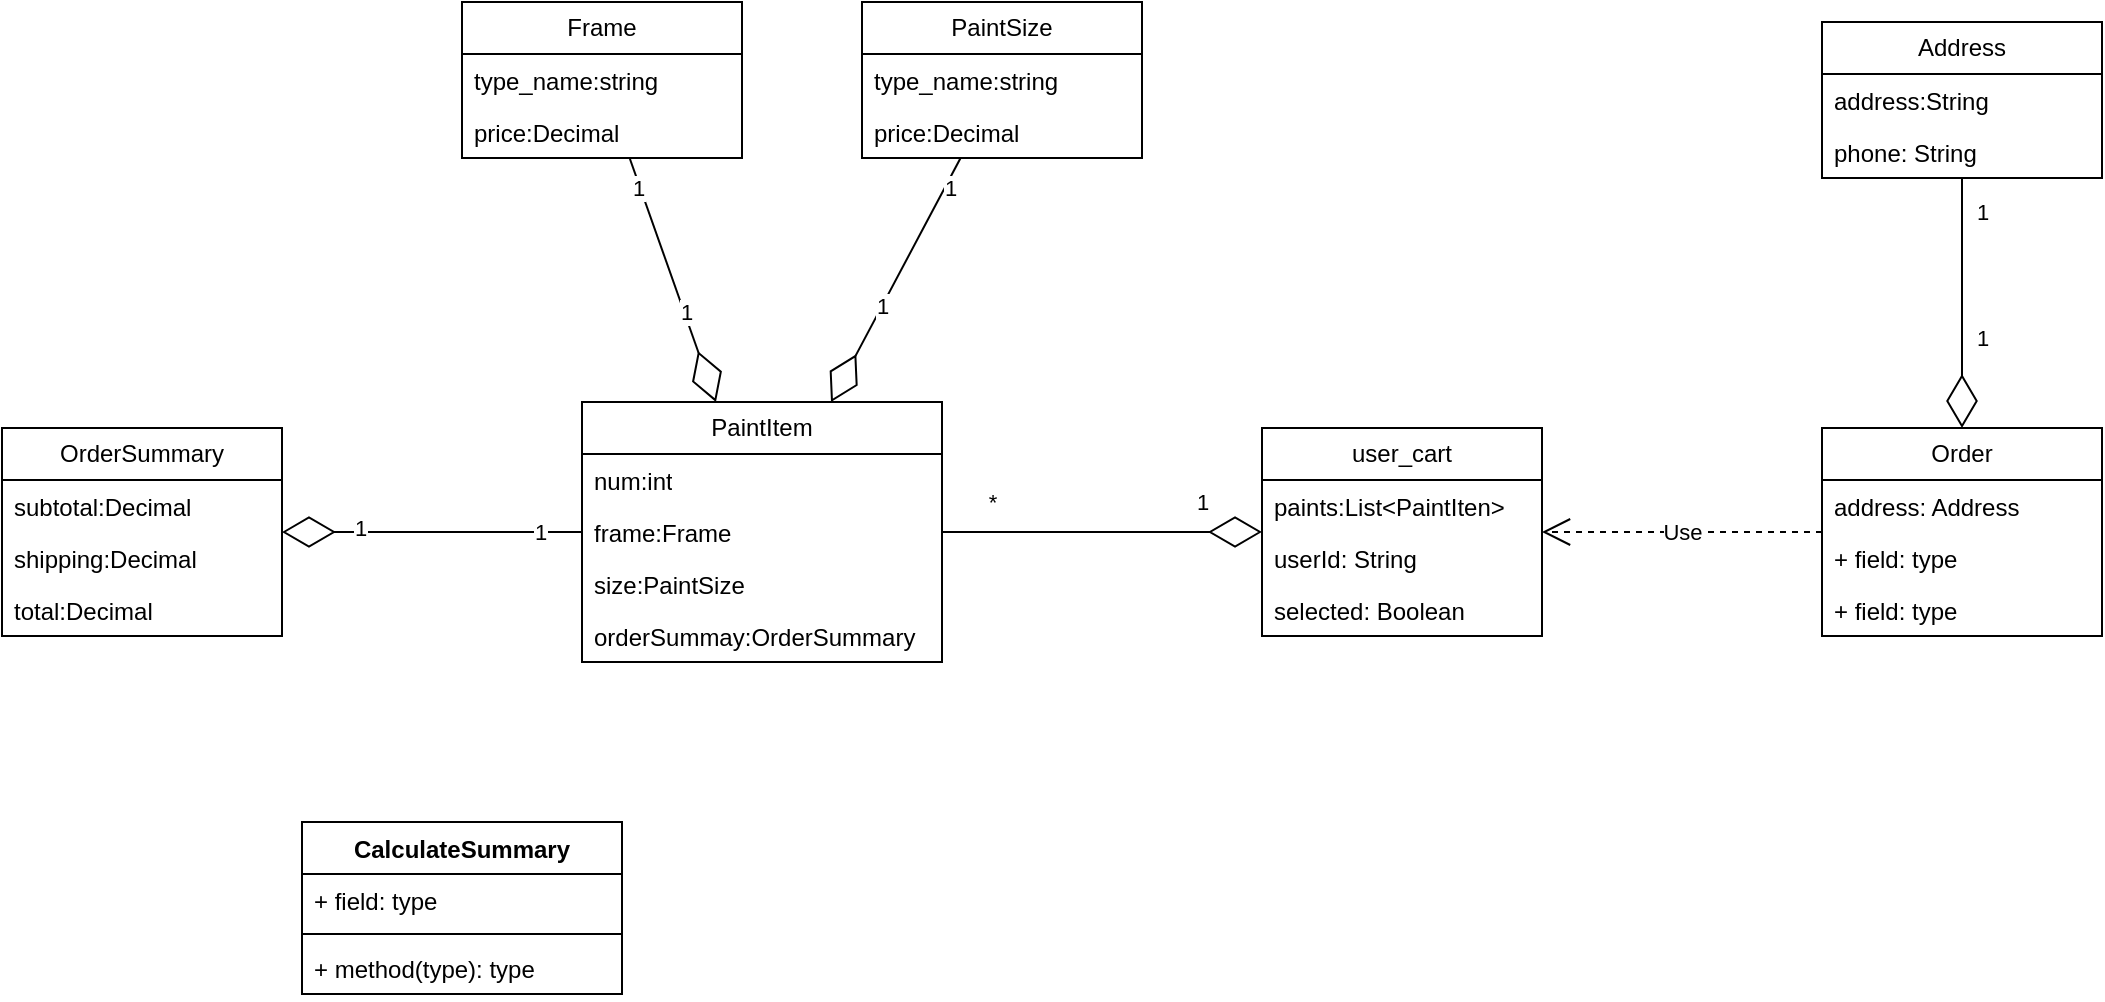 <mxfile version="21.3.2" type="github">
  <diagram name="第 1 页" id="hnJGvBL3xxOrhPmkCJRv">
    <mxGraphModel dx="2501" dy="764" grid="1" gridSize="10" guides="1" tooltips="1" connect="1" arrows="1" fold="1" page="1" pageScale="1" pageWidth="827" pageHeight="1169" math="0" shadow="0">
      <root>
        <mxCell id="0" />
        <mxCell id="1" parent="0" />
        <mxCell id="ORkjWtwUSQEM9D3xqnx5-6" value="Frame" style="swimlane;fontStyle=0;childLayout=stackLayout;horizontal=1;startSize=26;fillColor=none;horizontalStack=0;resizeParent=1;resizeParentMax=0;resizeLast=0;collapsible=1;marginBottom=0;whiteSpace=wrap;html=1;" vertex="1" parent="1">
          <mxGeometry x="30" y="200" width="140" height="78" as="geometry" />
        </mxCell>
        <mxCell id="ORkjWtwUSQEM9D3xqnx5-7" value="type_name:string" style="text;strokeColor=none;fillColor=none;align=left;verticalAlign=top;spacingLeft=4;spacingRight=4;overflow=hidden;rotatable=0;points=[[0,0.5],[1,0.5]];portConstraint=eastwest;whiteSpace=wrap;html=1;" vertex="1" parent="ORkjWtwUSQEM9D3xqnx5-6">
          <mxGeometry y="26" width="140" height="26" as="geometry" />
        </mxCell>
        <mxCell id="ORkjWtwUSQEM9D3xqnx5-8" value="price:Decimal" style="text;strokeColor=none;fillColor=none;align=left;verticalAlign=top;spacingLeft=4;spacingRight=4;overflow=hidden;rotatable=0;points=[[0,0.5],[1,0.5]];portConstraint=eastwest;whiteSpace=wrap;html=1;" vertex="1" parent="ORkjWtwUSQEM9D3xqnx5-6">
          <mxGeometry y="52" width="140" height="26" as="geometry" />
        </mxCell>
        <mxCell id="ORkjWtwUSQEM9D3xqnx5-10" value="PaintSize" style="swimlane;fontStyle=0;childLayout=stackLayout;horizontal=1;startSize=26;fillColor=none;horizontalStack=0;resizeParent=1;resizeParentMax=0;resizeLast=0;collapsible=1;marginBottom=0;whiteSpace=wrap;html=1;" vertex="1" parent="1">
          <mxGeometry x="230" y="200" width="140" height="78" as="geometry" />
        </mxCell>
        <mxCell id="ORkjWtwUSQEM9D3xqnx5-11" value="type_name:string" style="text;strokeColor=none;fillColor=none;align=left;verticalAlign=top;spacingLeft=4;spacingRight=4;overflow=hidden;rotatable=0;points=[[0,0.5],[1,0.5]];portConstraint=eastwest;whiteSpace=wrap;html=1;" vertex="1" parent="ORkjWtwUSQEM9D3xqnx5-10">
          <mxGeometry y="26" width="140" height="26" as="geometry" />
        </mxCell>
        <mxCell id="ORkjWtwUSQEM9D3xqnx5-12" value="price:Decimal" style="text;strokeColor=none;fillColor=none;align=left;verticalAlign=top;spacingLeft=4;spacingRight=4;overflow=hidden;rotatable=0;points=[[0,0.5],[1,0.5]];portConstraint=eastwest;whiteSpace=wrap;html=1;" vertex="1" parent="ORkjWtwUSQEM9D3xqnx5-10">
          <mxGeometry y="52" width="140" height="26" as="geometry" />
        </mxCell>
        <mxCell id="ORkjWtwUSQEM9D3xqnx5-13" value="PaintItem" style="swimlane;fontStyle=0;childLayout=stackLayout;horizontal=1;startSize=26;fillColor=none;horizontalStack=0;resizeParent=1;resizeParentMax=0;resizeLast=0;collapsible=1;marginBottom=0;whiteSpace=wrap;html=1;" vertex="1" parent="1">
          <mxGeometry x="90" y="400" width="180" height="130" as="geometry" />
        </mxCell>
        <mxCell id="ORkjWtwUSQEM9D3xqnx5-14" value="num:int" style="text;strokeColor=none;fillColor=none;align=left;verticalAlign=top;spacingLeft=4;spacingRight=4;overflow=hidden;rotatable=0;points=[[0,0.5],[1,0.5]];portConstraint=eastwest;whiteSpace=wrap;html=1;" vertex="1" parent="ORkjWtwUSQEM9D3xqnx5-13">
          <mxGeometry y="26" width="180" height="26" as="geometry" />
        </mxCell>
        <mxCell id="ORkjWtwUSQEM9D3xqnx5-15" value="frame:Frame" style="text;strokeColor=none;fillColor=none;align=left;verticalAlign=top;spacingLeft=4;spacingRight=4;overflow=hidden;rotatable=0;points=[[0,0.5],[1,0.5]];portConstraint=eastwest;whiteSpace=wrap;html=1;" vertex="1" parent="ORkjWtwUSQEM9D3xqnx5-13">
          <mxGeometry y="52" width="180" height="26" as="geometry" />
        </mxCell>
        <mxCell id="ORkjWtwUSQEM9D3xqnx5-16" value="size:PaintSize" style="text;strokeColor=none;fillColor=none;align=left;verticalAlign=top;spacingLeft=4;spacingRight=4;overflow=hidden;rotatable=0;points=[[0,0.5],[1,0.5]];portConstraint=eastwest;whiteSpace=wrap;html=1;" vertex="1" parent="ORkjWtwUSQEM9D3xqnx5-13">
          <mxGeometry y="78" width="180" height="26" as="geometry" />
        </mxCell>
        <mxCell id="ORkjWtwUSQEM9D3xqnx5-28" value="orderSummay:OrderSummary" style="text;strokeColor=none;fillColor=none;align=left;verticalAlign=top;spacingLeft=4;spacingRight=4;overflow=hidden;rotatable=0;points=[[0,0.5],[1,0.5]];portConstraint=eastwest;whiteSpace=wrap;html=1;" vertex="1" parent="ORkjWtwUSQEM9D3xqnx5-13">
          <mxGeometry y="104" width="180" height="26" as="geometry" />
        </mxCell>
        <mxCell id="ORkjWtwUSQEM9D3xqnx5-19" value="user_cart" style="swimlane;fontStyle=0;childLayout=stackLayout;horizontal=1;startSize=26;fillColor=none;horizontalStack=0;resizeParent=1;resizeParentMax=0;resizeLast=0;collapsible=1;marginBottom=0;whiteSpace=wrap;html=1;" vertex="1" parent="1">
          <mxGeometry x="430" y="413" width="140" height="104" as="geometry" />
        </mxCell>
        <mxCell id="ORkjWtwUSQEM9D3xqnx5-20" value="paints:List&amp;lt;PaintIten&amp;gt;" style="text;strokeColor=none;fillColor=none;align=left;verticalAlign=top;spacingLeft=4;spacingRight=4;overflow=hidden;rotatable=0;points=[[0,0.5],[1,0.5]];portConstraint=eastwest;whiteSpace=wrap;html=1;" vertex="1" parent="ORkjWtwUSQEM9D3xqnx5-19">
          <mxGeometry y="26" width="140" height="26" as="geometry" />
        </mxCell>
        <mxCell id="ORkjWtwUSQEM9D3xqnx5-21" value="userId: String" style="text;strokeColor=none;fillColor=none;align=left;verticalAlign=top;spacingLeft=4;spacingRight=4;overflow=hidden;rotatable=0;points=[[0,0.5],[1,0.5]];portConstraint=eastwest;whiteSpace=wrap;html=1;" vertex="1" parent="ORkjWtwUSQEM9D3xqnx5-19">
          <mxGeometry y="52" width="140" height="26" as="geometry" />
        </mxCell>
        <mxCell id="ORkjWtwUSQEM9D3xqnx5-29" value="selected: Boolean" style="text;strokeColor=none;fillColor=none;align=left;verticalAlign=top;spacingLeft=4;spacingRight=4;overflow=hidden;rotatable=0;points=[[0,0.5],[1,0.5]];portConstraint=eastwest;whiteSpace=wrap;html=1;" vertex="1" parent="ORkjWtwUSQEM9D3xqnx5-19">
          <mxGeometry y="78" width="140" height="26" as="geometry" />
        </mxCell>
        <mxCell id="ORkjWtwUSQEM9D3xqnx5-25" value="" style="endArrow=diamondThin;endFill=0;endSize=24;html=1;rounded=0;" edge="1" parent="1" source="ORkjWtwUSQEM9D3xqnx5-10" target="ORkjWtwUSQEM9D3xqnx5-13">
          <mxGeometry width="160" relative="1" as="geometry">
            <mxPoint x="310" y="560" as="sourcePoint" />
            <mxPoint x="470" y="560" as="targetPoint" />
          </mxGeometry>
        </mxCell>
        <mxCell id="ORkjWtwUSQEM9D3xqnx5-44" value="1" style="edgeLabel;html=1;align=center;verticalAlign=middle;resizable=0;points=[];" vertex="1" connectable="0" parent="ORkjWtwUSQEM9D3xqnx5-25">
          <mxGeometry x="-0.772" y="2" relative="1" as="geometry">
            <mxPoint as="offset" />
          </mxGeometry>
        </mxCell>
        <mxCell id="ORkjWtwUSQEM9D3xqnx5-45" value="1" style="edgeLabel;html=1;align=center;verticalAlign=middle;resizable=0;points=[];" vertex="1" connectable="0" parent="ORkjWtwUSQEM9D3xqnx5-25">
          <mxGeometry x="0.207" y="-1" relative="1" as="geometry">
            <mxPoint as="offset" />
          </mxGeometry>
        </mxCell>
        <mxCell id="ORkjWtwUSQEM9D3xqnx5-26" value="" style="endArrow=diamondThin;endFill=0;endSize=24;html=1;rounded=0;" edge="1" parent="1" source="ORkjWtwUSQEM9D3xqnx5-6" target="ORkjWtwUSQEM9D3xqnx5-13">
          <mxGeometry width="160" relative="1" as="geometry">
            <mxPoint x="180" y="610" as="sourcePoint" />
            <mxPoint x="340" y="610" as="targetPoint" />
          </mxGeometry>
        </mxCell>
        <mxCell id="ORkjWtwUSQEM9D3xqnx5-42" value="1" style="edgeLabel;html=1;align=center;verticalAlign=middle;resizable=0;points=[];" vertex="1" connectable="0" parent="ORkjWtwUSQEM9D3xqnx5-26">
          <mxGeometry x="-0.76" y="-1" relative="1" as="geometry">
            <mxPoint as="offset" />
          </mxGeometry>
        </mxCell>
        <mxCell id="ORkjWtwUSQEM9D3xqnx5-43" value="1" style="edgeLabel;html=1;align=center;verticalAlign=middle;resizable=0;points=[];" vertex="1" connectable="0" parent="ORkjWtwUSQEM9D3xqnx5-26">
          <mxGeometry x="0.267" y="1" relative="1" as="geometry">
            <mxPoint as="offset" />
          </mxGeometry>
        </mxCell>
        <mxCell id="ORkjWtwUSQEM9D3xqnx5-27" value="" style="endArrow=diamondThin;endFill=0;endSize=24;html=1;rounded=0;" edge="1" parent="1" source="ORkjWtwUSQEM9D3xqnx5-13" target="ORkjWtwUSQEM9D3xqnx5-19">
          <mxGeometry width="160" relative="1" as="geometry">
            <mxPoint x="470" y="590" as="sourcePoint" />
            <mxPoint x="630" y="590" as="targetPoint" />
          </mxGeometry>
        </mxCell>
        <mxCell id="ORkjWtwUSQEM9D3xqnx5-46" value="*" style="edgeLabel;html=1;align=center;verticalAlign=middle;resizable=0;points=[];" vertex="1" connectable="0" parent="ORkjWtwUSQEM9D3xqnx5-27">
          <mxGeometry x="-0.688" y="-2" relative="1" as="geometry">
            <mxPoint y="-17" as="offset" />
          </mxGeometry>
        </mxCell>
        <mxCell id="ORkjWtwUSQEM9D3xqnx5-47" value="1" style="edgeLabel;html=1;align=center;verticalAlign=middle;resizable=0;points=[];" vertex="1" connectable="0" parent="ORkjWtwUSQEM9D3xqnx5-27">
          <mxGeometry x="0.562" y="-4" relative="1" as="geometry">
            <mxPoint x="5" y="-19" as="offset" />
          </mxGeometry>
        </mxCell>
        <mxCell id="ORkjWtwUSQEM9D3xqnx5-30" value="CalculateSummary" style="swimlane;fontStyle=1;align=center;verticalAlign=top;childLayout=stackLayout;horizontal=1;startSize=26;horizontalStack=0;resizeParent=1;resizeParentMax=0;resizeLast=0;collapsible=1;marginBottom=0;whiteSpace=wrap;html=1;" vertex="1" parent="1">
          <mxGeometry x="-50" y="610" width="160" height="86" as="geometry" />
        </mxCell>
        <mxCell id="ORkjWtwUSQEM9D3xqnx5-31" value="+ field: type" style="text;strokeColor=none;fillColor=none;align=left;verticalAlign=top;spacingLeft=4;spacingRight=4;overflow=hidden;rotatable=0;points=[[0,0.5],[1,0.5]];portConstraint=eastwest;whiteSpace=wrap;html=1;" vertex="1" parent="ORkjWtwUSQEM9D3xqnx5-30">
          <mxGeometry y="26" width="160" height="26" as="geometry" />
        </mxCell>
        <mxCell id="ORkjWtwUSQEM9D3xqnx5-32" value="" style="line;strokeWidth=1;fillColor=none;align=left;verticalAlign=middle;spacingTop=-1;spacingLeft=3;spacingRight=3;rotatable=0;labelPosition=right;points=[];portConstraint=eastwest;strokeColor=inherit;" vertex="1" parent="ORkjWtwUSQEM9D3xqnx5-30">
          <mxGeometry y="52" width="160" height="8" as="geometry" />
        </mxCell>
        <mxCell id="ORkjWtwUSQEM9D3xqnx5-33" value="+ method(type): type" style="text;strokeColor=none;fillColor=none;align=left;verticalAlign=top;spacingLeft=4;spacingRight=4;overflow=hidden;rotatable=0;points=[[0,0.5],[1,0.5]];portConstraint=eastwest;whiteSpace=wrap;html=1;" vertex="1" parent="ORkjWtwUSQEM9D3xqnx5-30">
          <mxGeometry y="60" width="160" height="26" as="geometry" />
        </mxCell>
        <mxCell id="ORkjWtwUSQEM9D3xqnx5-34" value="OrderSummary" style="swimlane;fontStyle=0;childLayout=stackLayout;horizontal=1;startSize=26;fillColor=none;horizontalStack=0;resizeParent=1;resizeParentMax=0;resizeLast=0;collapsible=1;marginBottom=0;whiteSpace=wrap;html=1;" vertex="1" parent="1">
          <mxGeometry x="-200" y="413" width="140" height="104" as="geometry" />
        </mxCell>
        <mxCell id="ORkjWtwUSQEM9D3xqnx5-35" value="subtotal:Decimal" style="text;strokeColor=none;fillColor=none;align=left;verticalAlign=top;spacingLeft=4;spacingRight=4;overflow=hidden;rotatable=0;points=[[0,0.5],[1,0.5]];portConstraint=eastwest;whiteSpace=wrap;html=1;" vertex="1" parent="ORkjWtwUSQEM9D3xqnx5-34">
          <mxGeometry y="26" width="140" height="26" as="geometry" />
        </mxCell>
        <mxCell id="ORkjWtwUSQEM9D3xqnx5-36" value="shipping:Decimal" style="text;strokeColor=none;fillColor=none;align=left;verticalAlign=top;spacingLeft=4;spacingRight=4;overflow=hidden;rotatable=0;points=[[0,0.5],[1,0.5]];portConstraint=eastwest;whiteSpace=wrap;html=1;" vertex="1" parent="ORkjWtwUSQEM9D3xqnx5-34">
          <mxGeometry y="52" width="140" height="26" as="geometry" />
        </mxCell>
        <mxCell id="ORkjWtwUSQEM9D3xqnx5-37" value="total:Decimal" style="text;strokeColor=none;fillColor=none;align=left;verticalAlign=top;spacingLeft=4;spacingRight=4;overflow=hidden;rotatable=0;points=[[0,0.5],[1,0.5]];portConstraint=eastwest;whiteSpace=wrap;html=1;" vertex="1" parent="ORkjWtwUSQEM9D3xqnx5-34">
          <mxGeometry y="78" width="140" height="26" as="geometry" />
        </mxCell>
        <mxCell id="ORkjWtwUSQEM9D3xqnx5-38" value="" style="endArrow=diamondThin;endFill=0;endSize=24;html=1;rounded=0;" edge="1" parent="1" source="ORkjWtwUSQEM9D3xqnx5-13" target="ORkjWtwUSQEM9D3xqnx5-34">
          <mxGeometry width="160" relative="1" as="geometry">
            <mxPoint x="20" y="610" as="sourcePoint" />
            <mxPoint x="180" y="610" as="targetPoint" />
          </mxGeometry>
        </mxCell>
        <mxCell id="ORkjWtwUSQEM9D3xqnx5-40" value="1" style="edgeLabel;html=1;align=center;verticalAlign=middle;resizable=0;points=[];" vertex="1" connectable="0" parent="ORkjWtwUSQEM9D3xqnx5-38">
          <mxGeometry x="0.48" y="-2" relative="1" as="geometry">
            <mxPoint as="offset" />
          </mxGeometry>
        </mxCell>
        <mxCell id="ORkjWtwUSQEM9D3xqnx5-41" value="1" style="edgeLabel;html=1;align=center;verticalAlign=middle;resizable=0;points=[];" vertex="1" connectable="0" parent="ORkjWtwUSQEM9D3xqnx5-38">
          <mxGeometry x="-0.72" relative="1" as="geometry">
            <mxPoint as="offset" />
          </mxGeometry>
        </mxCell>
        <mxCell id="ORkjWtwUSQEM9D3xqnx5-52" value="Address" style="swimlane;fontStyle=0;childLayout=stackLayout;horizontal=1;startSize=26;fillColor=none;horizontalStack=0;resizeParent=1;resizeParentMax=0;resizeLast=0;collapsible=1;marginBottom=0;whiteSpace=wrap;html=1;" vertex="1" parent="1">
          <mxGeometry x="710" y="210" width="140" height="78" as="geometry" />
        </mxCell>
        <mxCell id="ORkjWtwUSQEM9D3xqnx5-53" value="address:String" style="text;strokeColor=none;fillColor=none;align=left;verticalAlign=top;spacingLeft=4;spacingRight=4;overflow=hidden;rotatable=0;points=[[0,0.5],[1,0.5]];portConstraint=eastwest;whiteSpace=wrap;html=1;" vertex="1" parent="ORkjWtwUSQEM9D3xqnx5-52">
          <mxGeometry y="26" width="140" height="26" as="geometry" />
        </mxCell>
        <mxCell id="ORkjWtwUSQEM9D3xqnx5-54" value="phone: String" style="text;strokeColor=none;fillColor=none;align=left;verticalAlign=top;spacingLeft=4;spacingRight=4;overflow=hidden;rotatable=0;points=[[0,0.5],[1,0.5]];portConstraint=eastwest;whiteSpace=wrap;html=1;" vertex="1" parent="ORkjWtwUSQEM9D3xqnx5-52">
          <mxGeometry y="52" width="140" height="26" as="geometry" />
        </mxCell>
        <mxCell id="ORkjWtwUSQEM9D3xqnx5-56" value="" style="endArrow=diamondThin;endFill=0;endSize=24;html=1;rounded=0;" edge="1" parent="1" source="ORkjWtwUSQEM9D3xqnx5-52" target="ORkjWtwUSQEM9D3xqnx5-59">
          <mxGeometry width="160" relative="1" as="geometry">
            <mxPoint x="640" y="390" as="sourcePoint" />
            <mxPoint x="800" y="390" as="targetPoint" />
          </mxGeometry>
        </mxCell>
        <mxCell id="ORkjWtwUSQEM9D3xqnx5-57" value="1" style="edgeLabel;html=1;align=center;verticalAlign=middle;resizable=0;points=[];" vertex="1" connectable="0" parent="ORkjWtwUSQEM9D3xqnx5-56">
          <mxGeometry x="-0.733" y="1" relative="1" as="geometry">
            <mxPoint x="9" as="offset" />
          </mxGeometry>
        </mxCell>
        <mxCell id="ORkjWtwUSQEM9D3xqnx5-58" value="1" style="edgeLabel;html=1;align=center;verticalAlign=middle;resizable=0;points=[];" vertex="1" connectable="0" parent="ORkjWtwUSQEM9D3xqnx5-56">
          <mxGeometry x="0.274" y="5" relative="1" as="geometry">
            <mxPoint x="5" as="offset" />
          </mxGeometry>
        </mxCell>
        <mxCell id="ORkjWtwUSQEM9D3xqnx5-59" value="Order" style="swimlane;fontStyle=0;childLayout=stackLayout;horizontal=1;startSize=26;fillColor=none;horizontalStack=0;resizeParent=1;resizeParentMax=0;resizeLast=0;collapsible=1;marginBottom=0;whiteSpace=wrap;html=1;" vertex="1" parent="1">
          <mxGeometry x="710" y="413" width="140" height="104" as="geometry" />
        </mxCell>
        <mxCell id="ORkjWtwUSQEM9D3xqnx5-60" value="address: Address" style="text;strokeColor=none;fillColor=none;align=left;verticalAlign=top;spacingLeft=4;spacingRight=4;overflow=hidden;rotatable=0;points=[[0,0.5],[1,0.5]];portConstraint=eastwest;whiteSpace=wrap;html=1;" vertex="1" parent="ORkjWtwUSQEM9D3xqnx5-59">
          <mxGeometry y="26" width="140" height="26" as="geometry" />
        </mxCell>
        <mxCell id="ORkjWtwUSQEM9D3xqnx5-61" value="+ field: type" style="text;strokeColor=none;fillColor=none;align=left;verticalAlign=top;spacingLeft=4;spacingRight=4;overflow=hidden;rotatable=0;points=[[0,0.5],[1,0.5]];portConstraint=eastwest;whiteSpace=wrap;html=1;" vertex="1" parent="ORkjWtwUSQEM9D3xqnx5-59">
          <mxGeometry y="52" width="140" height="26" as="geometry" />
        </mxCell>
        <mxCell id="ORkjWtwUSQEM9D3xqnx5-62" value="+ field: type" style="text;strokeColor=none;fillColor=none;align=left;verticalAlign=top;spacingLeft=4;spacingRight=4;overflow=hidden;rotatable=0;points=[[0,0.5],[1,0.5]];portConstraint=eastwest;whiteSpace=wrap;html=1;" vertex="1" parent="ORkjWtwUSQEM9D3xqnx5-59">
          <mxGeometry y="78" width="140" height="26" as="geometry" />
        </mxCell>
        <mxCell id="ORkjWtwUSQEM9D3xqnx5-63" value="Use" style="endArrow=open;endSize=12;dashed=1;html=1;rounded=0;" edge="1" parent="1" source="ORkjWtwUSQEM9D3xqnx5-59" target="ORkjWtwUSQEM9D3xqnx5-19">
          <mxGeometry width="160" relative="1" as="geometry">
            <mxPoint x="770" y="570" as="sourcePoint" />
            <mxPoint x="930" y="570" as="targetPoint" />
          </mxGeometry>
        </mxCell>
      </root>
    </mxGraphModel>
  </diagram>
</mxfile>
